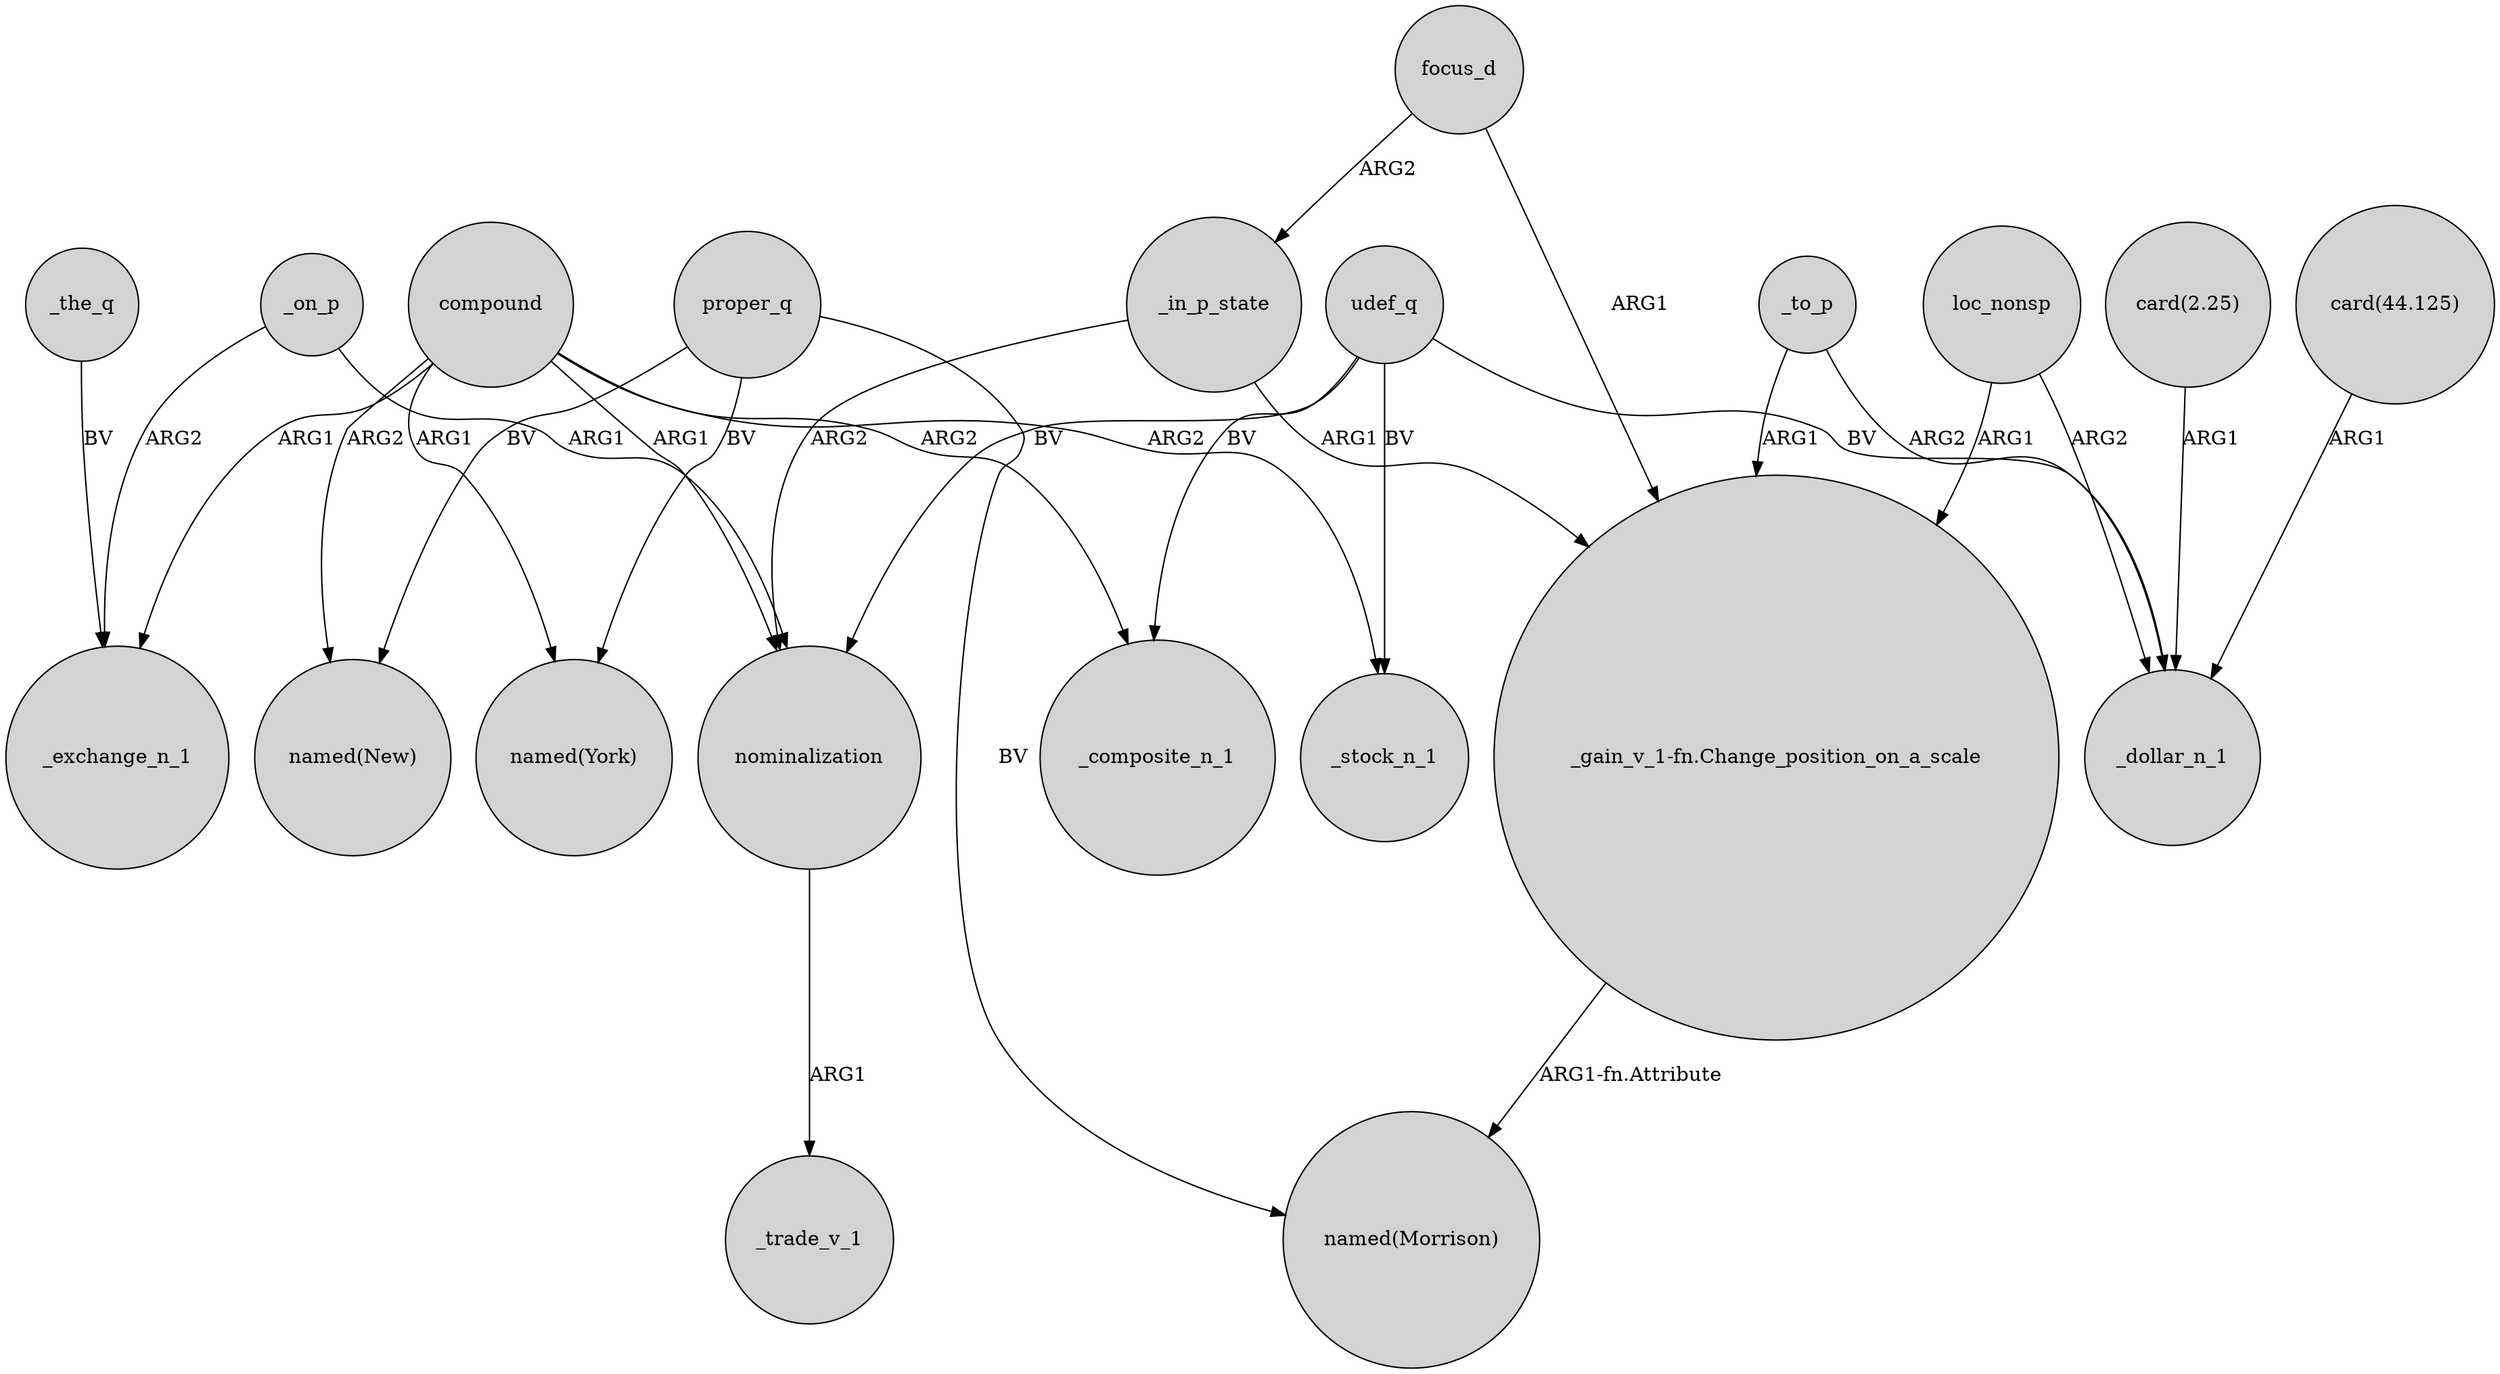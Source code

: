 digraph {
	node [shape=circle style=filled]
	_on_p -> nominalization [label=ARG1]
	_in_p_state -> nominalization [label=ARG2]
	focus_d -> _in_p_state [label=ARG2]
	"card(2.25)" -> _dollar_n_1 [label=ARG1]
	loc_nonsp -> _dollar_n_1 [label=ARG2]
	compound -> "named(New)" [label=ARG2]
	proper_q -> "named(New)" [label=BV]
	udef_q -> nominalization [label=BV]
	"card(44.125)" -> _dollar_n_1 [label=ARG1]
	focus_d -> "_gain_v_1-fn.Change_position_on_a_scale" [label=ARG1]
	_to_p -> _dollar_n_1 [label=ARG2]
	_on_p -> _exchange_n_1 [label=ARG2]
	compound -> _exchange_n_1 [label=ARG1]
	proper_q -> "named(York)" [label=BV]
	compound -> nominalization [label=ARG1]
	udef_q -> _stock_n_1 [label=BV]
	_to_p -> "_gain_v_1-fn.Change_position_on_a_scale" [label=ARG1]
	compound -> _stock_n_1 [label=ARG2]
	proper_q -> "named(Morrison)" [label=BV]
	udef_q -> _dollar_n_1 [label=BV]
	loc_nonsp -> "_gain_v_1-fn.Change_position_on_a_scale" [label=ARG1]
	udef_q -> _composite_n_1 [label=BV]
	"_gain_v_1-fn.Change_position_on_a_scale" -> "named(Morrison)" [label="ARG1-fn.Attribute"]
	compound -> "named(York)" [label=ARG1]
	_in_p_state -> "_gain_v_1-fn.Change_position_on_a_scale" [label=ARG1]
	_the_q -> _exchange_n_1 [label=BV]
	compound -> _composite_n_1 [label=ARG2]
	nominalization -> _trade_v_1 [label=ARG1]
}
